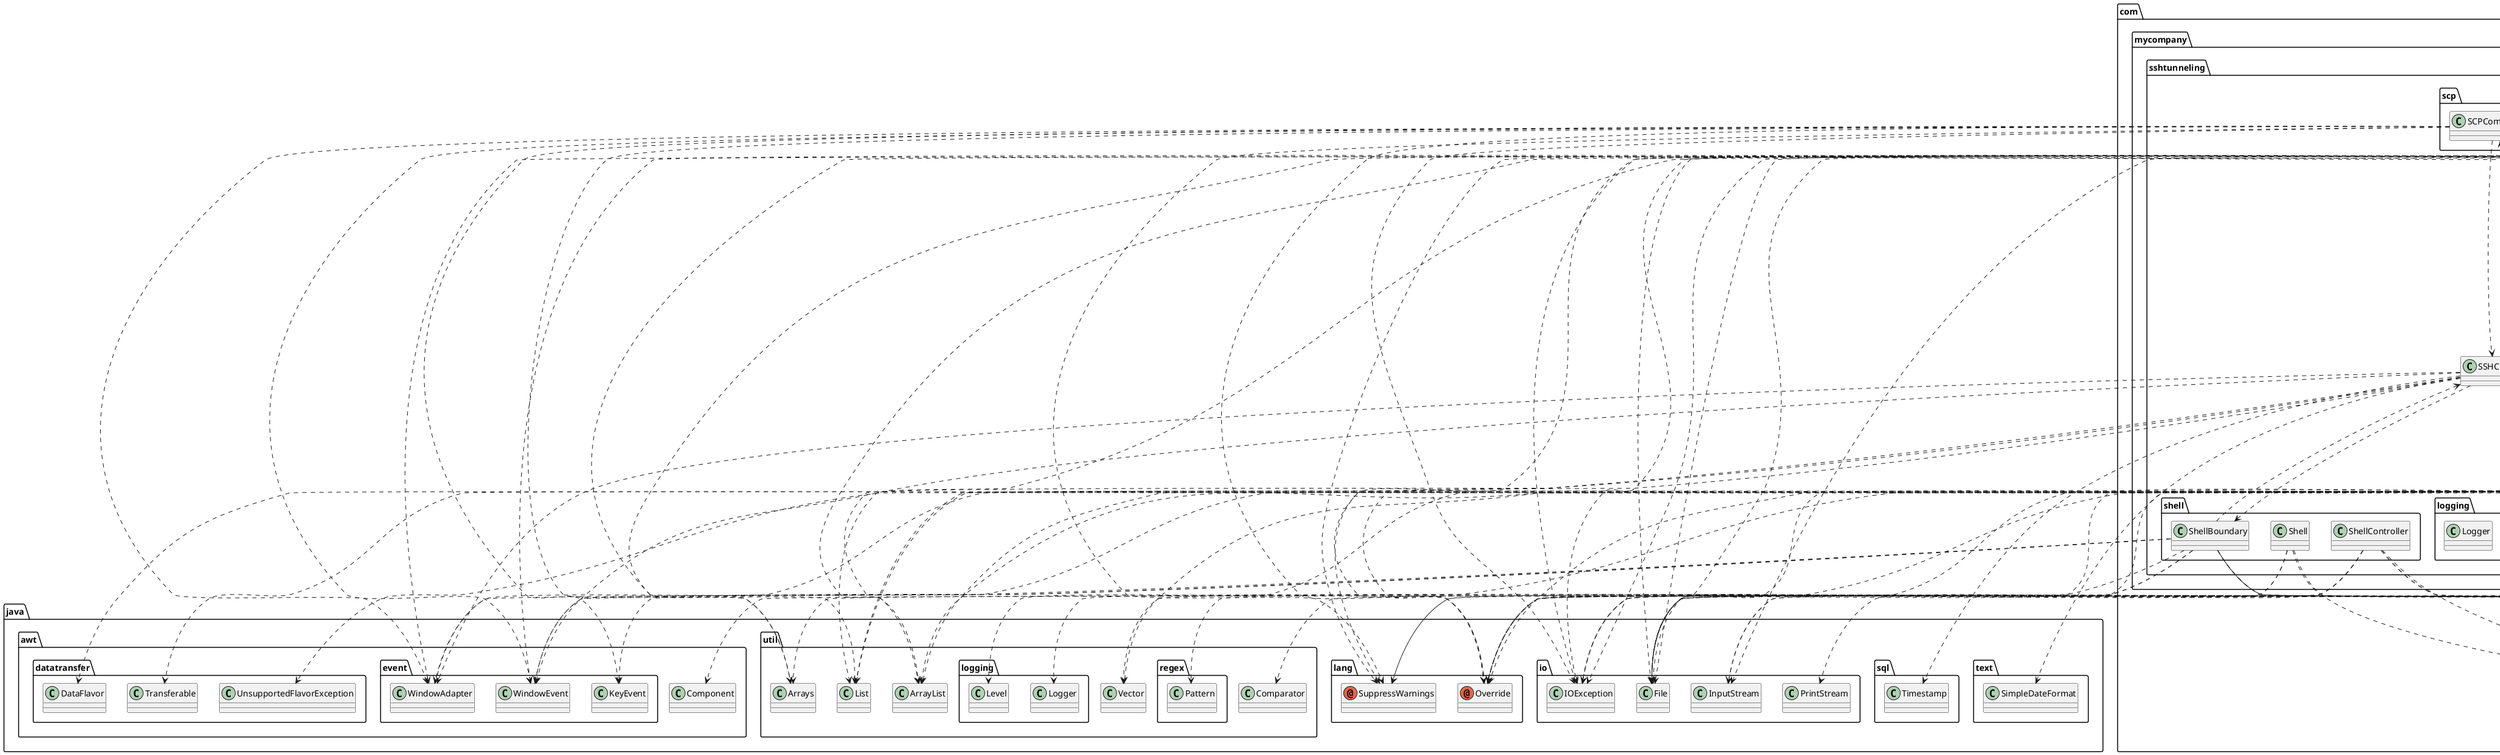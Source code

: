 @startuml
annotation java.lang.Override
annotation java.lang.SuppressWarnings
class com.jcraft.jsch.Channel
class com.jcraft.jsch.ChannelExec
class com.jcraft.jsch.ChannelSftp
class com.jcraft.jsch.JSch
class com.jcraft.jsch.JSchException
class com.jcraft.jsch.Session
class com.jcraft.jsch.SftpException
class com.mycompany.sshtunneling.SSHClient
class com.mycompany.sshtunneling.SSHClientGui
class com.mycompany.sshtunneling.jtreedisplay.FileTreeCellRenderer
class com.mycompany.sshtunneling.jtreedisplay.JTreeLoader
class com.mycompany.sshtunneling.jtreedisplay.MyTreeModel
class com.mycompany.sshtunneling.logging.LogController
class com.mycompany.sshtunneling.logging.Logger
class com.mycompany.sshtunneling.scp.SCPCommandLine
class com.mycompany.sshtunneling.scp.SCPModerator
class com.mycompany.sshtunneling.scp.SCPRemoteFilePrompt
class com.mycompany.sshtunneling.scp.SCPUtil
class com.mycompany.sshtunneling.sftp.JTreeTransfer
class com.mycompany.sshtunneling.sftp.SFTPGui
class com.mycompany.sshtunneling.sftp.SFTPUtil
class com.mycompany.sshtunneling.shell.Shell
class com.mycompany.sshtunneling.shell.ShellBoundary
class com.mycompany.sshtunneling.shell.ShellController
class java.awt.Component
class java.awt.datatransfer.DataFlavor
class java.awt.datatransfer.Transferable
class java.awt.datatransfer.UnsupportedFlavorException
class java.awt.event.KeyEvent
class java.awt.event.WindowAdapter
class java.awt.event.WindowEvent
class java.io.File
class java.io.IOException
class java.io.InputStream
class java.io.PrintStream
class java.sql.Timestamp
class java.text.SimpleDateFormat
class java.util.ArrayList
class java.util.Arrays
class java.util.Comparator
class java.util.List
class java.util.Vector
class java.util.logging.Level
class java.util.logging.Logger
class java.util.regex.Pattern
class javax.swing.DropMode
class javax.swing.JComponent
class javax.swing.JFileChooser
class javax.swing.JFrame
class javax.swing.JOptionPane
class javax.swing.JTextArea
class javax.swing.JTree
class javax.swing.TransferHandler
class javax.swing.event.TreeExpansionEvent
class javax.swing.event.TreeModelEvent
class javax.swing.event.TreeModelListener
class javax.swing.event.TreeSelectionEvent
class javax.swing.event.TreeSelectionListener
class javax.swing.text.DefaultCaret
class javax.swing.tree.DefaultMutableTreeNode
class javax.swing.tree.DefaultTreeCellRenderer
class javax.swing.tree.DefaultTreeModel
class javax.swing.tree.ExpandVetoException
class javax.swing.tree.TreeNode
class javax.swing.tree.TreePath
class javax.swing.tree.TreeSelectionModel
class org.apache.tools.ant.taskdefs.optional.ssh.ScpFromMessage
class org.apache.tools.ant.taskdefs.optional.ssh.ScpToMessage
interface javax.swing.event.TreeWillExpandListener
com.mycompany.sshtunneling.SSHClient ..> com.jcraft.jsch.ChannelSftp
com.mycompany.sshtunneling.SSHClient ..> com.jcraft.jsch.JSch
com.mycompany.sshtunneling.SSHClient ..> com.jcraft.jsch.JSchException
com.mycompany.sshtunneling.SSHClient ..> com.jcraft.jsch.Session
com.mycompany.sshtunneling.SSHClient ..> com.mycompany.sshtunneling.sftp.SFTPUtil
com.mycompany.sshtunneling.SSHClientGui ..> java.lang.Override
com.mycompany.sshtunneling.SSHClientGui ..> java.lang.SuppressWarnings
com.mycompany.sshtunneling.SSHClientGui ..> com.jcraft.jsch.ChannelSftp
com.mycompany.sshtunneling.SSHClientGui ..> com.jcraft.jsch.Session
com.mycompany.sshtunneling.SSHClientGui ..> com.mycompany.sshtunneling.logging.LogController
com.mycompany.sshtunneling.SSHClientGui ..> com.mycompany.sshtunneling.scp.SCPCommandLine
com.mycompany.sshtunneling.SSHClientGui ..> com.mycompany.sshtunneling.sftp.SFTPGui
com.mycompany.sshtunneling.SSHClientGui ..> com.mycompany.sshtunneling.sftp.SFTPUtil
com.mycompany.sshtunneling.SSHClientGui ..> com.mycompany.sshtunneling.shell.ShellBoundary
com.mycompany.sshtunneling.SSHClientGui ..> java.awt.event.WindowAdapter
com.mycompany.sshtunneling.SSHClientGui ..> java.awt.event.WindowEvent
com.mycompany.sshtunneling.SSHClientGui ..> java.sql.Timestamp
com.mycompany.sshtunneling.SSHClientGui ..> java.text.SimpleDateFormat
com.mycompany.sshtunneling.SSHClientGui ..> java.util.ArrayList
com.mycompany.sshtunneling.SSHClientGui --|> javax.swing.JFrame
com.mycompany.sshtunneling.jtreedisplay.FileTreeCellRenderer ..> java.lang.Override
com.mycompany.sshtunneling.jtreedisplay.FileTreeCellRenderer ..> java.awt.Component
com.mycompany.sshtunneling.jtreedisplay.FileTreeCellRenderer ..> java.io.File
com.mycompany.sshtunneling.jtreedisplay.FileTreeCellRenderer ..> javax.swing.JTree
com.mycompany.sshtunneling.jtreedisplay.FileTreeCellRenderer ..> javax.swing.tree.DefaultMutableTreeNode
com.mycompany.sshtunneling.jtreedisplay.FileTreeCellRenderer --|> javax.swing.tree.DefaultTreeCellRenderer
com.mycompany.sshtunneling.jtreedisplay.JTreeLoader ..> java.lang.Override
com.mycompany.sshtunneling.jtreedisplay.JTreeLoader ..> com.jcraft.jsch.ChannelSftp
com.mycompany.sshtunneling.jtreedisplay.JTreeLoader ..> com.jcraft.jsch.SftpException
com.mycompany.sshtunneling.jtreedisplay.JTreeLoader ..> java.io.File
com.mycompany.sshtunneling.jtreedisplay.JTreeLoader ..> java.util.Arrays
com.mycompany.sshtunneling.jtreedisplay.JTreeLoader ..> java.util.Comparator
com.mycompany.sshtunneling.jtreedisplay.JTreeLoader ..> java.util.Vector
com.mycompany.sshtunneling.jtreedisplay.JTreeLoader ..> java.util.regex.Pattern
com.mycompany.sshtunneling.jtreedisplay.JTreeLoader ..> javax.swing.event.TreeExpansionEvent
com.mycompany.sshtunneling.jtreedisplay.JTreeLoader ..> javax.swing.tree.DefaultMutableTreeNode
com.mycompany.sshtunneling.jtreedisplay.JTreeLoader ..> javax.swing.tree.ExpandVetoException
com.mycompany.sshtunneling.jtreedisplay.JTreeLoader ..> javax.swing.tree.TreePath
com.mycompany.sshtunneling.jtreedisplay.JTreeLoader --|> javax.swing.event.TreeWillExpandListener
com.mycompany.sshtunneling.jtreedisplay.MyTreeModel ..> java.lang.Override
com.mycompany.sshtunneling.jtreedisplay.MyTreeModel ..> java.io.File
com.mycompany.sshtunneling.jtreedisplay.MyTreeModel --|> javax.swing.tree.DefaultTreeModel
com.mycompany.sshtunneling.scp.SCPCommandLine ..> java.lang.Override
com.mycompany.sshtunneling.scp.SCPCommandLine ..> java.lang.SuppressWarnings
com.mycompany.sshtunneling.scp.SCPCommandLine ..> com.jcraft.jsch.JSchException
com.mycompany.sshtunneling.scp.SCPCommandLine ..> com.mycompany.sshtunneling.SSHClientGui
com.mycompany.sshtunneling.scp.SCPCommandLine ..> java.awt.event.KeyEvent
com.mycompany.sshtunneling.scp.SCPCommandLine ..> java.awt.event.WindowAdapter
com.mycompany.sshtunneling.scp.SCPCommandLine ..> java.awt.event.WindowEvent
com.mycompany.sshtunneling.scp.SCPCommandLine ..> java.io.IOException
com.mycompany.sshtunneling.scp.SCPCommandLine ..> java.util.Arrays
com.mycompany.sshtunneling.scp.SCPCommandLine --|> javax.swing.JFrame
com.mycompany.sshtunneling.scp.SCPCommandLine ..> javax.swing.JTextArea
com.mycompany.sshtunneling.scp.SCPCommandLine ..> javax.swing.text.DefaultCaret
com.mycompany.sshtunneling.scp.SCPModerator ..> com.jcraft.jsch.JSchException
com.mycompany.sshtunneling.scp.SCPModerator ..> com.jcraft.jsch.Session
com.mycompany.sshtunneling.scp.SCPModerator ..> com.mycompany.sshtunneling.SSHClientGui
com.mycompany.sshtunneling.scp.SCPModerator ..> java.io.File
com.mycompany.sshtunneling.scp.SCPModerator ..> java.io.IOException
com.mycompany.sshtunneling.scp.SCPModerator ..> java.util.ArrayList
com.mycompany.sshtunneling.scp.SCPModerator ..> java.util.List
com.mycompany.sshtunneling.scp.SCPModerator ..> javax.swing.JFileChooser
com.mycompany.sshtunneling.scp.SCPModerator ..> javax.swing.JOptionPane
com.mycompany.sshtunneling.scp.SCPRemoteFilePrompt ..> java.lang.Override
com.mycompany.sshtunneling.scp.SCPRemoteFilePrompt ..> java.lang.SuppressWarnings
com.mycompany.sshtunneling.scp.SCPRemoteFilePrompt ..> com.jcraft.jsch.ChannelSftp
com.mycompany.sshtunneling.scp.SCPRemoteFilePrompt ..> com.jcraft.jsch.JSchException
com.mycompany.sshtunneling.scp.SCPRemoteFilePrompt ..> com.jcraft.jsch.Session
com.mycompany.sshtunneling.scp.SCPRemoteFilePrompt ..> com.jcraft.jsch.SftpException
com.mycompany.sshtunneling.scp.SCPRemoteFilePrompt ..> com.mycompany.sshtunneling.SSHClientGui
com.mycompany.sshtunneling.scp.SCPRemoteFilePrompt ..> com.mycompany.sshtunneling.jtreedisplay.JTreeLoader
com.mycompany.sshtunneling.scp.SCPRemoteFilePrompt ..> com.mycompany.sshtunneling.sftp.SFTPUtil
com.mycompany.sshtunneling.scp.SCPRemoteFilePrompt ..> java.awt.event.WindowAdapter
com.mycompany.sshtunneling.scp.SCPRemoteFilePrompt ..> java.awt.event.WindowEvent
com.mycompany.sshtunneling.scp.SCPRemoteFilePrompt ..> java.io.File
com.mycompany.sshtunneling.scp.SCPRemoteFilePrompt ..> java.io.IOException
com.mycompany.sshtunneling.scp.SCPRemoteFilePrompt ..> java.util.Arrays
com.mycompany.sshtunneling.scp.SCPRemoteFilePrompt --|> javax.swing.JFrame
com.mycompany.sshtunneling.scp.SCPRemoteFilePrompt ..> javax.swing.JOptionPane
com.mycompany.sshtunneling.scp.SCPRemoteFilePrompt ..> javax.swing.event.TreeSelectionEvent
com.mycompany.sshtunneling.scp.SCPRemoteFilePrompt ..> javax.swing.event.TreeSelectionListener
com.mycompany.sshtunneling.scp.SCPRemoteFilePrompt ..> javax.swing.tree.DefaultMutableTreeNode
com.mycompany.sshtunneling.scp.SCPRemoteFilePrompt ..> javax.swing.tree.DefaultTreeModel
com.mycompany.sshtunneling.scp.SCPRemoteFilePrompt ..> javax.swing.tree.TreePath
com.mycompany.sshtunneling.scp.SCPRemoteFilePrompt ..> javax.swing.tree.TreeSelectionModel
com.mycompany.sshtunneling.scp.SCPUtil ..> com.jcraft.jsch.Channel
com.mycompany.sshtunneling.scp.SCPUtil ..> com.jcraft.jsch.ChannelExec
com.mycompany.sshtunneling.scp.SCPUtil ..> com.jcraft.jsch.JSchException
com.mycompany.sshtunneling.scp.SCPUtil ..> com.jcraft.jsch.Session
com.mycompany.sshtunneling.scp.SCPUtil ..> java.io.File
com.mycompany.sshtunneling.scp.SCPUtil ..> java.io.IOException
com.mycompany.sshtunneling.scp.SCPUtil ..> java.io.InputStream
com.mycompany.sshtunneling.scp.SCPUtil ..> java.util.List
com.mycompany.sshtunneling.scp.SCPUtil ..> org.apache.tools.ant.taskdefs.optional.ssh.ScpFromMessage
com.mycompany.sshtunneling.scp.SCPUtil ..> org.apache.tools.ant.taskdefs.optional.ssh.ScpToMessage
com.mycompany.sshtunneling.sftp.JTreeTransfer ..> java.lang.Override
com.mycompany.sshtunneling.sftp.JTreeTransfer ..> java.awt.datatransfer.DataFlavor
com.mycompany.sshtunneling.sftp.JTreeTransfer ..> java.awt.datatransfer.Transferable
com.mycompany.sshtunneling.sftp.JTreeTransfer ..> java.awt.datatransfer.UnsupportedFlavorException
com.mycompany.sshtunneling.sftp.JTreeTransfer ..> java.io.File
com.mycompany.sshtunneling.sftp.JTreeTransfer ..> java.util.ArrayList
com.mycompany.sshtunneling.sftp.JTreeTransfer ..> java.util.List
com.mycompany.sshtunneling.sftp.JTreeTransfer ..> javax.swing.JComponent
com.mycompany.sshtunneling.sftp.JTreeTransfer ..> javax.swing.JTree
com.mycompany.sshtunneling.sftp.JTreeTransfer --|> javax.swing.TransferHandler
com.mycompany.sshtunneling.sftp.JTreeTransfer ..> javax.swing.tree.DefaultMutableTreeNode
com.mycompany.sshtunneling.sftp.JTreeTransfer ..> javax.swing.tree.DefaultTreeModel
com.mycompany.sshtunneling.sftp.JTreeTransfer ..> javax.swing.tree.TreeNode
com.mycompany.sshtunneling.sftp.JTreeTransfer ..> javax.swing.tree.TreePath
com.mycompany.sshtunneling.sftp.SFTPGui ..> java.lang.Override
com.mycompany.sshtunneling.sftp.SFTPGui ..> java.lang.SuppressWarnings
com.mycompany.sshtunneling.sftp.SFTPGui ..> com.jcraft.jsch.SftpException
com.mycompany.sshtunneling.sftp.SFTPGui ..> com.mycompany.sshtunneling.SSHClientGui
com.mycompany.sshtunneling.sftp.SFTPGui ..> com.mycompany.sshtunneling.jtreedisplay.FileTreeCellRenderer
com.mycompany.sshtunneling.sftp.SFTPGui ..> com.mycompany.sshtunneling.jtreedisplay.JTreeLoader
com.mycompany.sshtunneling.sftp.SFTPGui ..> com.mycompany.sshtunneling.jtreedisplay.MyTreeModel
com.mycompany.sshtunneling.sftp.SFTPGui ..> java.awt.event.WindowAdapter
com.mycompany.sshtunneling.sftp.SFTPGui ..> java.awt.event.WindowEvent
com.mycompany.sshtunneling.sftp.SFTPGui ..> java.io.File
com.mycompany.sshtunneling.sftp.SFTPGui ..> java.util.logging.Level
com.mycompany.sshtunneling.sftp.SFTPGui ..> java.util.logging.Logger
com.mycompany.sshtunneling.sftp.SFTPGui ..> javax.swing.DropMode
com.mycompany.sshtunneling.sftp.SFTPGui --|> javax.swing.JFrame
com.mycompany.sshtunneling.sftp.SFTPGui ..> javax.swing.JOptionPane
com.mycompany.sshtunneling.sftp.SFTPGui ..> javax.swing.event.TreeModelEvent
com.mycompany.sshtunneling.sftp.SFTPGui ..> javax.swing.event.TreeModelListener
com.mycompany.sshtunneling.sftp.SFTPGui ..> javax.swing.event.TreeSelectionEvent
com.mycompany.sshtunneling.sftp.SFTPGui ..> javax.swing.event.TreeSelectionListener
com.mycompany.sshtunneling.sftp.SFTPGui ..> javax.swing.tree.DefaultMutableTreeNode
com.mycompany.sshtunneling.sftp.SFTPGui ..> javax.swing.tree.DefaultTreeModel
com.mycompany.sshtunneling.sftp.SFTPGui ..> javax.swing.tree.TreePath
com.mycompany.sshtunneling.sftp.SFTPGui ..> javax.swing.tree.TreeSelectionModel
com.mycompany.sshtunneling.sftp.SFTPUtil ..> com.jcraft.jsch.ChannelSftp
com.mycompany.sshtunneling.sftp.SFTPUtil ..> com.jcraft.jsch.JSchException
com.mycompany.sshtunneling.sftp.SFTPUtil ..> com.jcraft.jsch.Session
com.mycompany.sshtunneling.sftp.SFTPUtil ..> com.jcraft.jsch.SftpException
com.mycompany.sshtunneling.sftp.SFTPUtil ..> com.mycompany.sshtunneling.SSHClientGui
com.mycompany.sshtunneling.sftp.SFTPUtil ..> java.io.File
com.mycompany.sshtunneling.sftp.SFTPUtil ..> java.util.ArrayList
com.mycompany.sshtunneling.sftp.SFTPUtil ..> java.util.List
com.mycompany.sshtunneling.sftp.SFTPUtil ..> java.util.Vector
com.mycompany.sshtunneling.sftp.SFTPUtil ..> javax.swing.JOptionPane
com.mycompany.sshtunneling.shell.Shell ..> com.jcraft.jsch.Channel
com.mycompany.sshtunneling.shell.Shell ..> com.jcraft.jsch.ChannelExec
com.mycompany.sshtunneling.shell.Shell ..> java.io.IOException
com.mycompany.sshtunneling.shell.Shell ..> java.io.InputStream
com.mycompany.sshtunneling.shell.ShellBoundary ..> java.lang.Override
com.mycompany.sshtunneling.shell.ShellBoundary ..> java.lang.SuppressWarnings
com.mycompany.sshtunneling.shell.ShellBoundary ..> com.jcraft.jsch.JSchException
com.mycompany.sshtunneling.shell.ShellBoundary ..> com.jcraft.jsch.Session
com.mycompany.sshtunneling.shell.ShellBoundary ..> com.mycompany.sshtunneling.SSHClientGui
com.mycompany.sshtunneling.shell.ShellBoundary ..> java.awt.event.KeyEvent
com.mycompany.sshtunneling.shell.ShellBoundary ..> java.awt.event.WindowAdapter
com.mycompany.sshtunneling.shell.ShellBoundary ..> java.awt.event.WindowEvent
com.mycompany.sshtunneling.shell.ShellBoundary ..> java.io.IOException
com.mycompany.sshtunneling.shell.ShellBoundary --|> javax.swing.JFrame
com.mycompany.sshtunneling.shell.ShellController ..> com.jcraft.jsch.ChannelExec
com.mycompany.sshtunneling.shell.ShellController ..> com.jcraft.jsch.JSchException
com.mycompany.sshtunneling.shell.ShellController ..> com.jcraft.jsch.Session
com.mycompany.sshtunneling.shell.ShellController ..> java.io.IOException
com.mycompany.sshtunneling.shell.ShellController ..> java.io.InputStream
com.mycompany.sshtunneling.shell.ShellController ..> java.io.PrintStream
@enduml